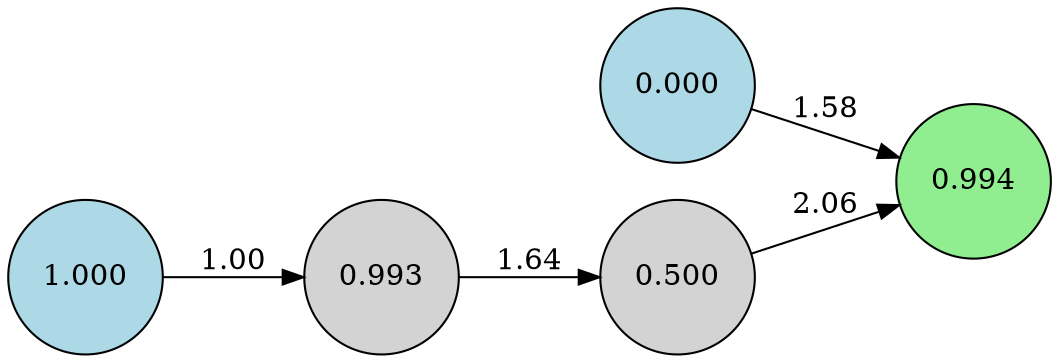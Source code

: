 digraph neat {
  rankdir=LR;
  node [shape=circle];
  node0 [label="0.000", style=filled, fillcolor=lightblue];
  node1 [label="1.000", style=filled, fillcolor=lightblue];
  node122 [label="0.994", style=filled, fillcolor=lightgreen];
  node152 [label="0.500", style=filled, fillcolor=lightgray];
  node242 [label="0.993", style=filled, fillcolor=lightgray];
  node0 -> node122 [label="1.58"];
  node152 -> node122 [label="2.06"];
  node1 -> node242 [label="1.00"];
  node242 -> node152 [label="1.64"];
}
